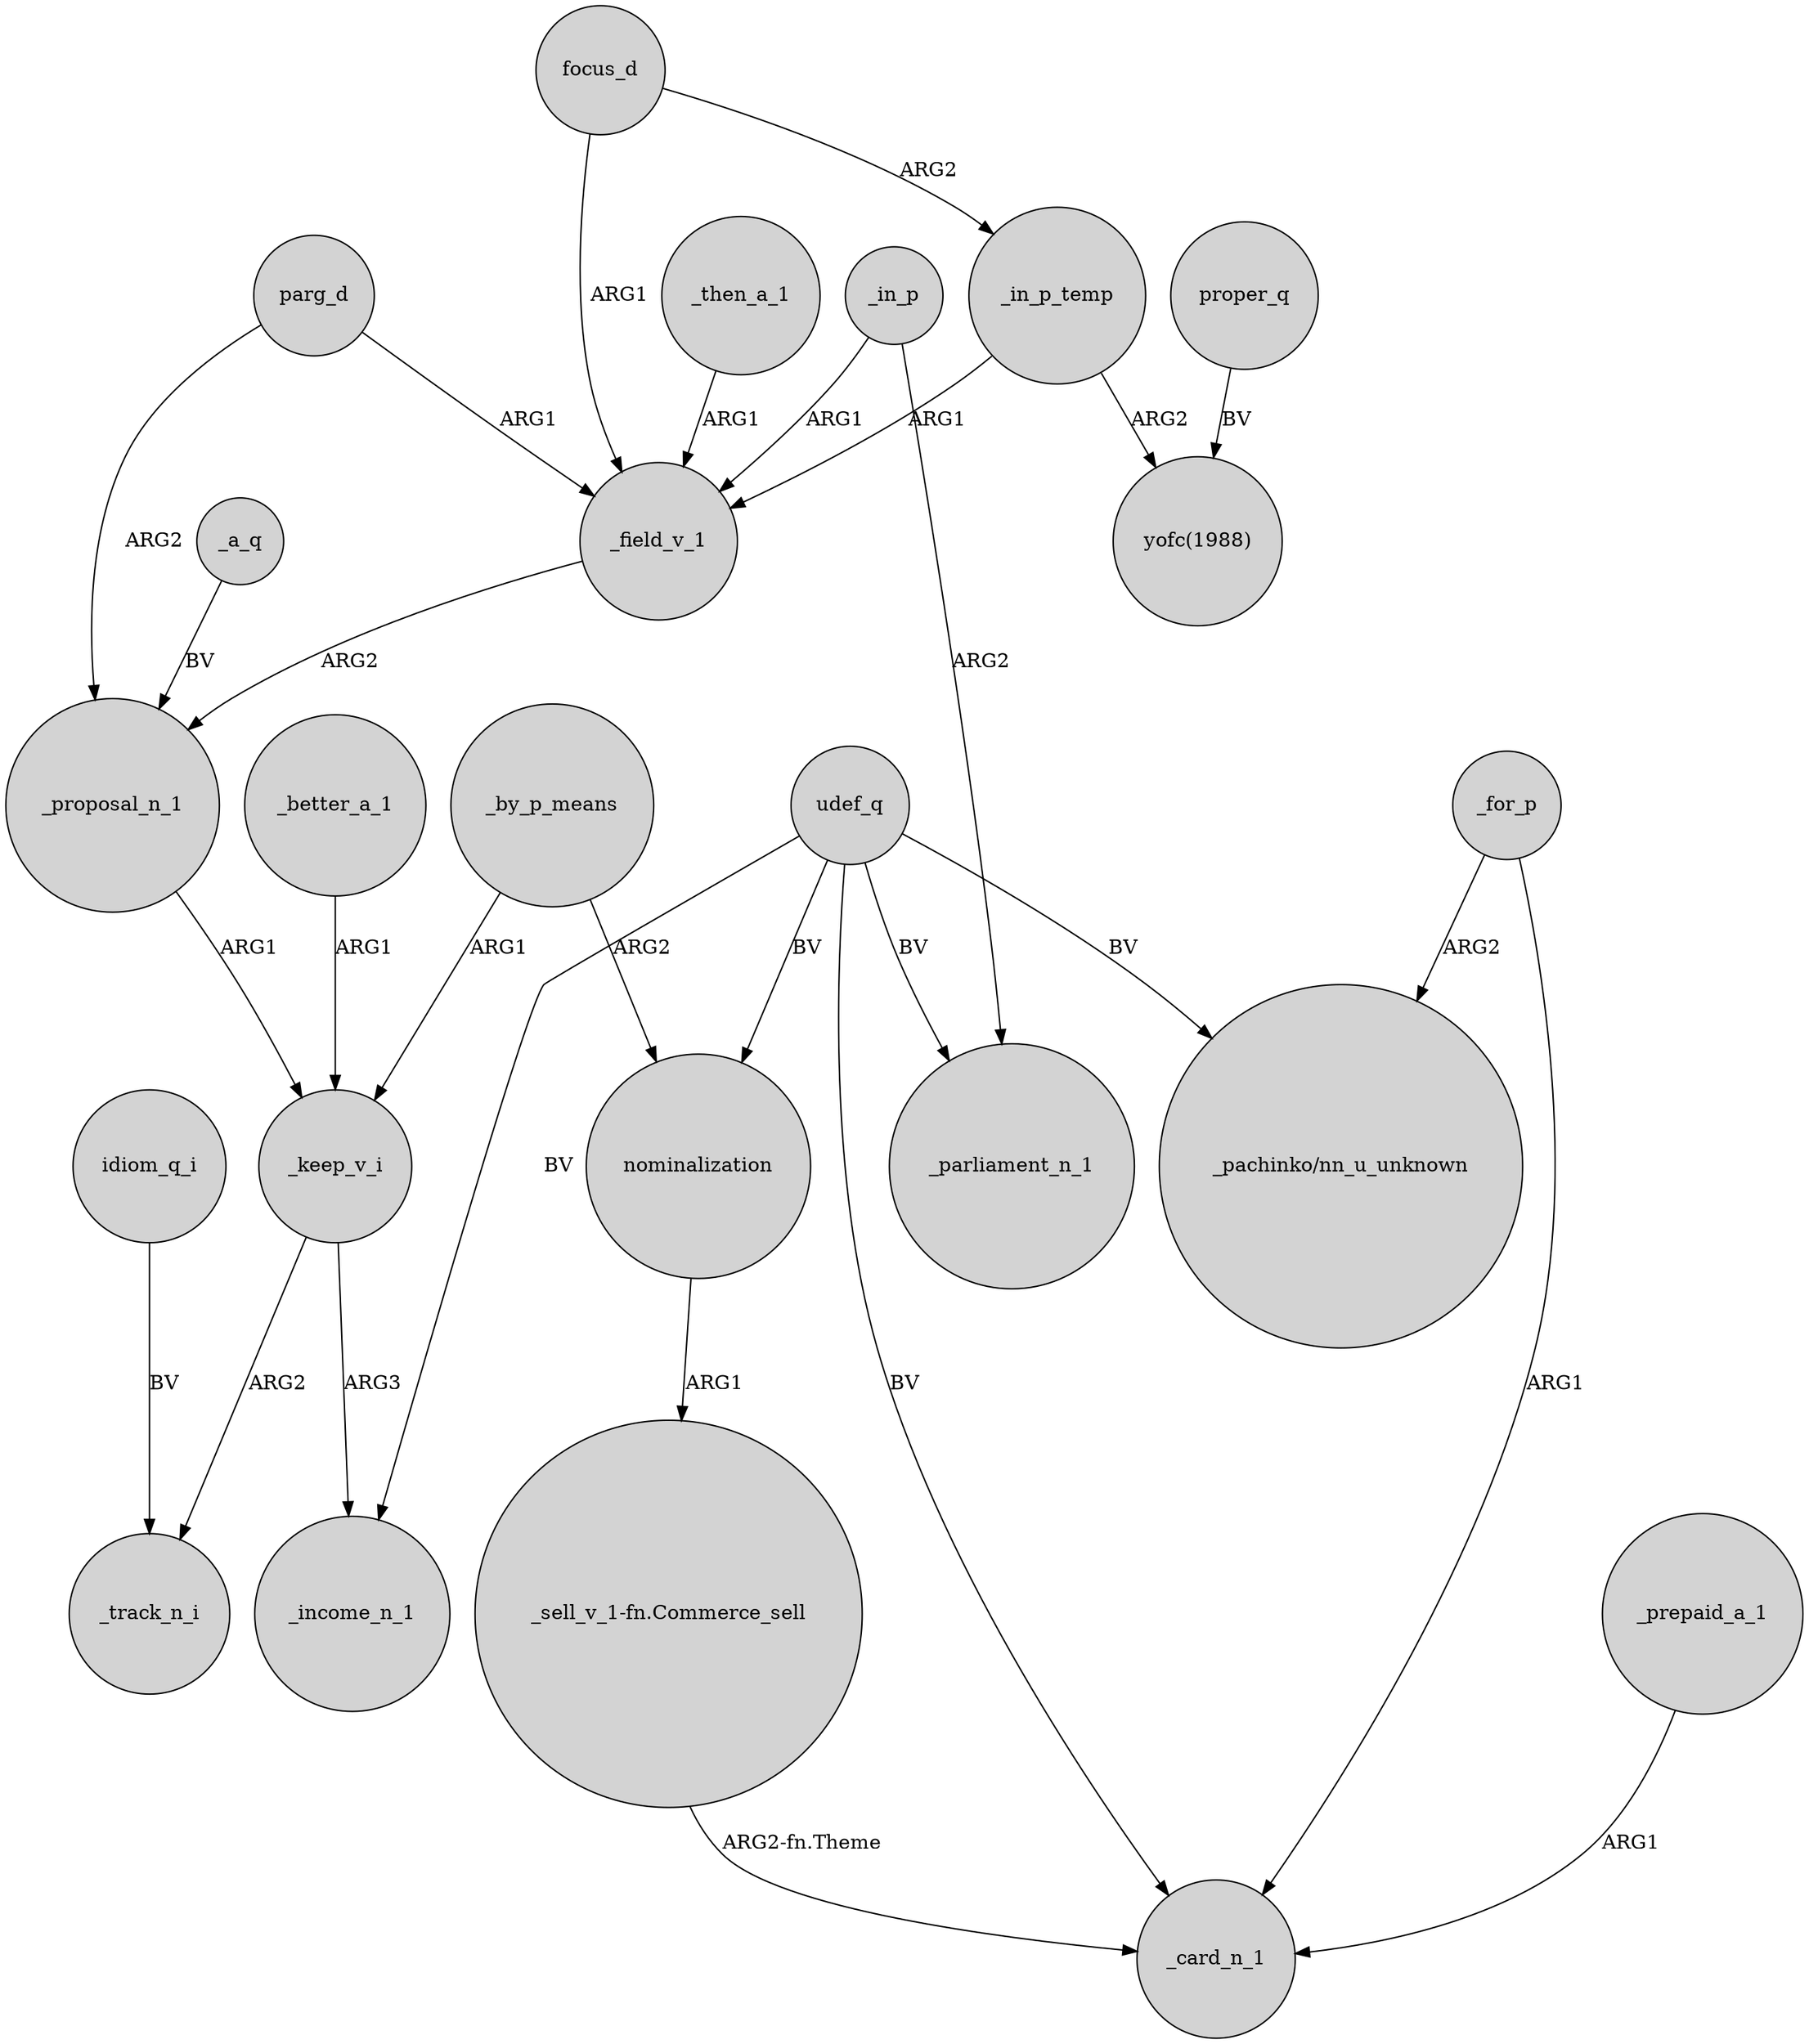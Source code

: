 digraph {
	node [shape=circle style=filled]
	parg_d -> _field_v_1 [label=ARG1]
	focus_d -> _in_p_temp [label=ARG2]
	_by_p_means -> nominalization [label=ARG2]
	_for_p -> "_pachinko/nn_u_unknown" [label=ARG2]
	_better_a_1 -> _keep_v_i [label=ARG1]
	_proposal_n_1 -> _keep_v_i [label=ARG1]
	idiom_q_i -> _track_n_i [label=BV]
	_a_q -> _proposal_n_1 [label=BV]
	udef_q -> _card_n_1 [label=BV]
	_field_v_1 -> _proposal_n_1 [label=ARG2]
	"_sell_v_1-fn.Commerce_sell" -> _card_n_1 [label="ARG2-fn.Theme"]
	nominalization -> "_sell_v_1-fn.Commerce_sell" [label=ARG1]
	_in_p -> _parliament_n_1 [label=ARG2]
	proper_q -> "yofc(1988)" [label=BV]
	_keep_v_i -> _track_n_i [label=ARG2]
	_prepaid_a_1 -> _card_n_1 [label=ARG1]
	_in_p_temp -> _field_v_1 [label=ARG1]
	udef_q -> nominalization [label=BV]
	udef_q -> "_pachinko/nn_u_unknown" [label=BV]
	_by_p_means -> _keep_v_i [label=ARG1]
	parg_d -> _proposal_n_1 [label=ARG2]
	_keep_v_i -> _income_n_1 [label=ARG3]
	udef_q -> _parliament_n_1 [label=BV]
	_in_p -> _field_v_1 [label=ARG1]
	_then_a_1 -> _field_v_1 [label=ARG1]
	_in_p_temp -> "yofc(1988)" [label=ARG2]
	udef_q -> _income_n_1 [label=BV]
	_for_p -> _card_n_1 [label=ARG1]
	focus_d -> _field_v_1 [label=ARG1]
}
